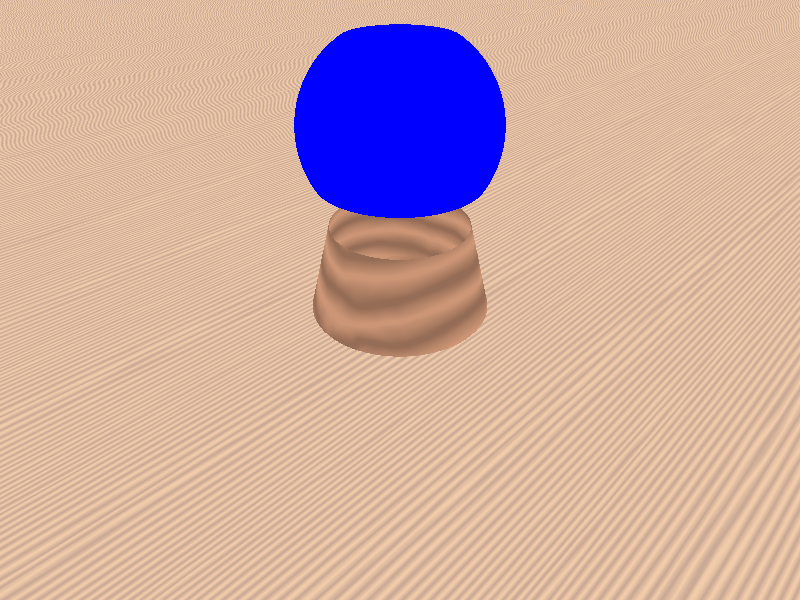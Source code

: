 //Ejemplo de pov ray

#include "colors.inc"
#include "textures.inc"

//Camara
camera{
    location <2,3,-2>
    look_at <0,1,0>
        }

//Sol
light_source{<1500,3000,-2500> color White}

//Peon de ajedrez, se utiliza un peon para ver como se comporta la funcion clip en una union
union{
//Cabeza del peon
sphere{
    <0,2,0>, .5
    //Cristal azul
    texture{
        pigment{color Blue transmit .8}
        finish{phong .8}}
        interior{ior 2.5}
      }

//Cuerpo del peon      
      cone{ <0,1,0>, .5, <0,2,0>, .25
    //Madera
    texture{
        DMFDarkOak
            translate 3*y
    }}

    clipped_by {
    cone{ <0,1,0>, .5, <0,2,0>, .25 translate <0,.5,0> inverse }
    
    }
}

//suelo
plane{ <0,1,0>, 0
       //Madera
       texture{
          DMFWood6
      finish{phong .8}
                }
     }
